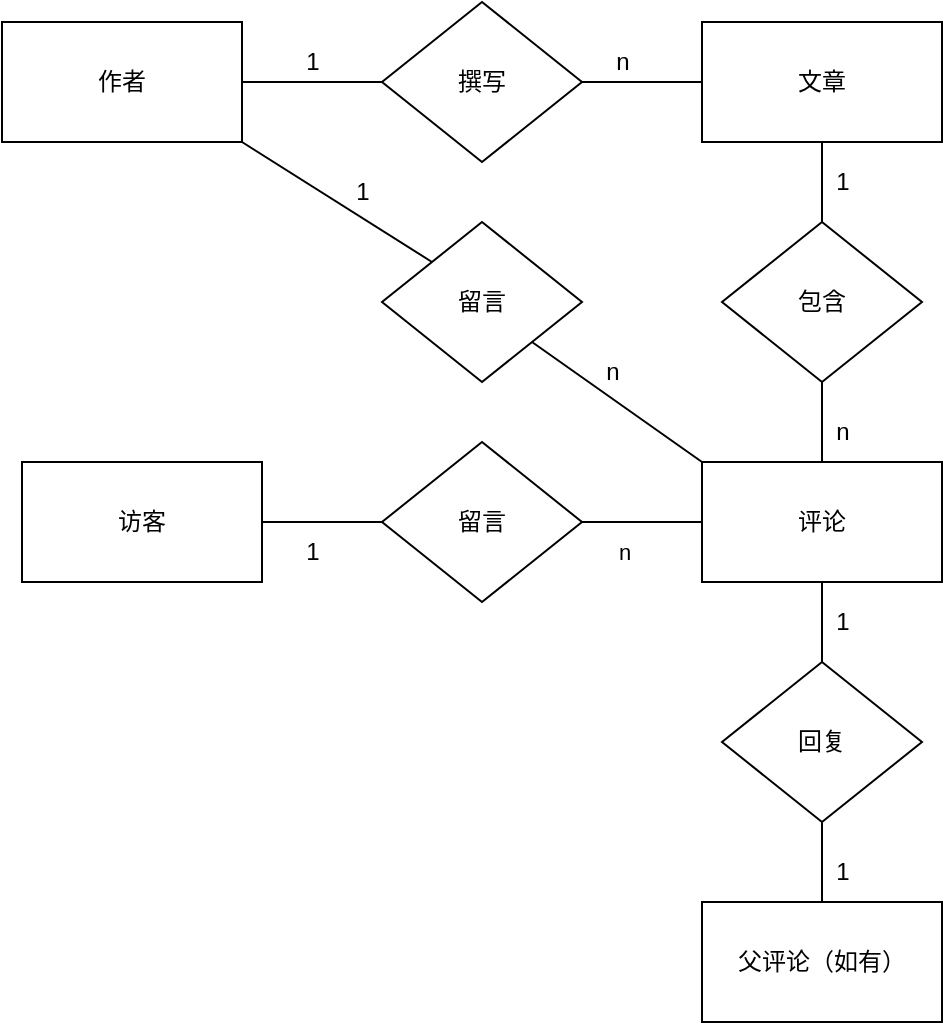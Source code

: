 <mxfile version="21.2.7" type="github">
  <diagram name="Page-1" id="waudUxIC8n3ZF0vEwRzf">
    <mxGraphModel dx="1154" dy="543" grid="1" gridSize="10" guides="1" tooltips="1" connect="1" arrows="1" fold="1" page="1" pageScale="1" pageWidth="850" pageHeight="1100" math="0" shadow="0">
      <root>
        <mxCell id="0" />
        <mxCell id="1" parent="0" />
        <mxCell id="HeFnj_fRg9SSFbyw7C5M-1" value="作者" style="rounded=0;whiteSpace=wrap;html=1;" parent="1" vertex="1">
          <mxGeometry x="170" y="140" width="120" height="60" as="geometry" />
        </mxCell>
        <mxCell id="HeFnj_fRg9SSFbyw7C5M-2" value="访客" style="rounded=0;whiteSpace=wrap;html=1;" parent="1" vertex="1">
          <mxGeometry x="180" y="360" width="120" height="60" as="geometry" />
        </mxCell>
        <mxCell id="HeFnj_fRg9SSFbyw7C5M-3" value="文章" style="rounded=0;whiteSpace=wrap;html=1;" parent="1" vertex="1">
          <mxGeometry x="520" y="140" width="120" height="60" as="geometry" />
        </mxCell>
        <mxCell id="HeFnj_fRg9SSFbyw7C5M-4" value="评论" style="rounded=0;whiteSpace=wrap;html=1;" parent="1" vertex="1">
          <mxGeometry x="520" y="360" width="120" height="60" as="geometry" />
        </mxCell>
        <mxCell id="HeFnj_fRg9SSFbyw7C5M-5" value="撰写" style="rhombus;whiteSpace=wrap;html=1;" parent="1" vertex="1">
          <mxGeometry x="360" y="130" width="100" height="80" as="geometry" />
        </mxCell>
        <mxCell id="HeFnj_fRg9SSFbyw7C5M-7" value="" style="endArrow=none;html=1;rounded=0;entryX=0;entryY=0.5;entryDx=0;entryDy=0;" parent="1" target="HeFnj_fRg9SSFbyw7C5M-5" edge="1">
          <mxGeometry width="50" height="50" relative="1" as="geometry">
            <mxPoint x="290" y="170" as="sourcePoint" />
            <mxPoint x="350" y="170" as="targetPoint" />
          </mxGeometry>
        </mxCell>
        <mxCell id="HeFnj_fRg9SSFbyw7C5M-8" value="" style="endArrow=none;html=1;rounded=0;" parent="1" edge="1">
          <mxGeometry width="50" height="50" relative="1" as="geometry">
            <mxPoint x="460" y="170" as="sourcePoint" />
            <mxPoint x="520" y="170" as="targetPoint" />
          </mxGeometry>
        </mxCell>
        <mxCell id="HeFnj_fRg9SSFbyw7C5M-9" value="1" style="text;html=1;align=center;verticalAlign=middle;resizable=0;points=[];autosize=1;strokeColor=none;fillColor=none;" parent="1" vertex="1">
          <mxGeometry x="310" y="145" width="30" height="30" as="geometry" />
        </mxCell>
        <mxCell id="HeFnj_fRg9SSFbyw7C5M-10" value="n" style="text;html=1;align=center;verticalAlign=middle;resizable=0;points=[];autosize=1;strokeColor=none;fillColor=none;" parent="1" vertex="1">
          <mxGeometry x="465" y="145" width="30" height="30" as="geometry" />
        </mxCell>
        <mxCell id="HeFnj_fRg9SSFbyw7C5M-12" value="包含" style="rhombus;whiteSpace=wrap;html=1;" parent="1" vertex="1">
          <mxGeometry x="530" y="240" width="100" height="80" as="geometry" />
        </mxCell>
        <mxCell id="HeFnj_fRg9SSFbyw7C5M-13" value="" style="endArrow=none;html=1;rounded=0;exitX=0.5;exitY=0;exitDx=0;exitDy=0;" parent="1" source="HeFnj_fRg9SSFbyw7C5M-12" edge="1">
          <mxGeometry width="50" height="50" relative="1" as="geometry">
            <mxPoint x="530" y="250" as="sourcePoint" />
            <mxPoint x="580" y="200" as="targetPoint" />
          </mxGeometry>
        </mxCell>
        <mxCell id="HeFnj_fRg9SSFbyw7C5M-14" value="" style="endArrow=none;html=1;rounded=0;exitX=0.5;exitY=0;exitDx=0;exitDy=0;entryX=0.5;entryY=1;entryDx=0;entryDy=0;" parent="1" source="HeFnj_fRg9SSFbyw7C5M-4" target="HeFnj_fRg9SSFbyw7C5M-12" edge="1">
          <mxGeometry width="50" height="50" relative="1" as="geometry">
            <mxPoint x="460" y="380" as="sourcePoint" />
            <mxPoint x="510" y="330" as="targetPoint" />
          </mxGeometry>
        </mxCell>
        <mxCell id="HeFnj_fRg9SSFbyw7C5M-15" value="1" style="text;html=1;align=center;verticalAlign=middle;resizable=0;points=[];autosize=1;strokeColor=none;fillColor=none;" parent="1" vertex="1">
          <mxGeometry x="575" y="205" width="30" height="30" as="geometry" />
        </mxCell>
        <mxCell id="HeFnj_fRg9SSFbyw7C5M-16" value="n" style="text;html=1;align=center;verticalAlign=middle;resizable=0;points=[];autosize=1;strokeColor=none;fillColor=none;" parent="1" vertex="1">
          <mxGeometry x="575" y="330" width="30" height="30" as="geometry" />
        </mxCell>
        <mxCell id="HeFnj_fRg9SSFbyw7C5M-17" value="留言" style="rhombus;whiteSpace=wrap;html=1;" parent="1" vertex="1">
          <mxGeometry x="360" y="240" width="100" height="80" as="geometry" />
        </mxCell>
        <mxCell id="HeFnj_fRg9SSFbyw7C5M-20" value="" style="endArrow=none;html=1;rounded=0;entryX=1;entryY=1;entryDx=0;entryDy=0;exitX=0;exitY=0;exitDx=0;exitDy=0;" parent="1" source="HeFnj_fRg9SSFbyw7C5M-4" target="HeFnj_fRg9SSFbyw7C5M-17" edge="1">
          <mxGeometry width="50" height="50" relative="1" as="geometry">
            <mxPoint x="420" y="400" as="sourcePoint" />
            <mxPoint x="470" y="350" as="targetPoint" />
          </mxGeometry>
        </mxCell>
        <mxCell id="HeFnj_fRg9SSFbyw7C5M-21" value="" style="endArrow=none;html=1;rounded=0;entryX=1;entryY=1;entryDx=0;entryDy=0;exitX=0;exitY=0;exitDx=0;exitDy=0;" parent="1" source="HeFnj_fRg9SSFbyw7C5M-17" target="HeFnj_fRg9SSFbyw7C5M-1" edge="1">
          <mxGeometry width="50" height="50" relative="1" as="geometry">
            <mxPoint x="280" y="270" as="sourcePoint" />
            <mxPoint x="330" y="220" as="targetPoint" />
          </mxGeometry>
        </mxCell>
        <mxCell id="HeFnj_fRg9SSFbyw7C5M-22" value="留言" style="rhombus;whiteSpace=wrap;html=1;" parent="1" vertex="1">
          <mxGeometry x="360" y="350" width="100" height="80" as="geometry" />
        </mxCell>
        <mxCell id="HeFnj_fRg9SSFbyw7C5M-24" value="" style="endArrow=none;html=1;rounded=0;entryX=0;entryY=0.5;entryDx=0;entryDy=0;" parent="1" target="HeFnj_fRg9SSFbyw7C5M-22" edge="1">
          <mxGeometry width="50" height="50" relative="1" as="geometry">
            <mxPoint x="300" y="390" as="sourcePoint" />
            <mxPoint x="340" y="340" as="targetPoint" />
          </mxGeometry>
        </mxCell>
        <mxCell id="HeFnj_fRg9SSFbyw7C5M-25" value="" style="endArrow=none;html=1;rounded=0;" parent="1" edge="1">
          <mxGeometry width="50" height="50" relative="1" as="geometry">
            <mxPoint x="460" y="390" as="sourcePoint" />
            <mxPoint x="520" y="390" as="targetPoint" />
          </mxGeometry>
        </mxCell>
        <mxCell id="HeFnj_fRg9SSFbyw7C5M-31" value="n" style="edgeLabel;html=1;align=center;verticalAlign=middle;resizable=0;points=[];" parent="HeFnj_fRg9SSFbyw7C5M-25" vertex="1" connectable="0">
          <mxGeometry x="-0.514" y="-8" relative="1" as="geometry">
            <mxPoint x="6" y="7" as="offset" />
          </mxGeometry>
        </mxCell>
        <mxCell id="HeFnj_fRg9SSFbyw7C5M-26" value="1" style="text;html=1;align=center;verticalAlign=middle;resizable=0;points=[];autosize=1;strokeColor=none;fillColor=none;" parent="1" vertex="1">
          <mxGeometry x="335" y="210" width="30" height="30" as="geometry" />
        </mxCell>
        <mxCell id="HeFnj_fRg9SSFbyw7C5M-27" value="n" style="text;html=1;align=center;verticalAlign=middle;resizable=0;points=[];autosize=1;strokeColor=none;fillColor=none;" parent="1" vertex="1">
          <mxGeometry x="460" y="300" width="30" height="30" as="geometry" />
        </mxCell>
        <mxCell id="HeFnj_fRg9SSFbyw7C5M-30" value="1" style="text;html=1;align=center;verticalAlign=middle;resizable=0;points=[];autosize=1;strokeColor=none;fillColor=none;" parent="1" vertex="1">
          <mxGeometry x="310" y="390" width="30" height="30" as="geometry" />
        </mxCell>
        <mxCell id="HeFnj_fRg9SSFbyw7C5M-32" value="父评论（如有）" style="rounded=0;whiteSpace=wrap;html=1;" parent="1" vertex="1">
          <mxGeometry x="520" y="580" width="120" height="60" as="geometry" />
        </mxCell>
        <mxCell id="HeFnj_fRg9SSFbyw7C5M-33" value="回复" style="rhombus;whiteSpace=wrap;html=1;" parent="1" vertex="1">
          <mxGeometry x="530" y="460" width="100" height="80" as="geometry" />
        </mxCell>
        <mxCell id="HeFnj_fRg9SSFbyw7C5M-36" value="" style="endArrow=none;html=1;rounded=0;exitX=0.5;exitY=0;exitDx=0;exitDy=0;" parent="1" source="HeFnj_fRg9SSFbyw7C5M-33" edge="1">
          <mxGeometry width="50" height="50" relative="1" as="geometry">
            <mxPoint x="530" y="470" as="sourcePoint" />
            <mxPoint x="580" y="420" as="targetPoint" />
          </mxGeometry>
        </mxCell>
        <mxCell id="HeFnj_fRg9SSFbyw7C5M-38" value="" style="endArrow=none;html=1;rounded=0;exitX=0.5;exitY=0;exitDx=0;exitDy=0;entryX=0.5;entryY=1;entryDx=0;entryDy=0;" parent="1" source="HeFnj_fRg9SSFbyw7C5M-32" edge="1" target="HeFnj_fRg9SSFbyw7C5M-33">
          <mxGeometry width="50" height="50" relative="1" as="geometry">
            <mxPoint x="530" y="600" as="sourcePoint" />
            <mxPoint x="580" y="550" as="targetPoint" />
          </mxGeometry>
        </mxCell>
        <mxCell id="HeFnj_fRg9SSFbyw7C5M-39" value="1" style="text;html=1;align=center;verticalAlign=middle;resizable=0;points=[];autosize=1;strokeColor=none;fillColor=none;" parent="1" vertex="1">
          <mxGeometry x="575" y="425" width="30" height="30" as="geometry" />
        </mxCell>
        <mxCell id="HeFnj_fRg9SSFbyw7C5M-40" value="1" style="text;html=1;align=center;verticalAlign=middle;resizable=0;points=[];autosize=1;strokeColor=none;fillColor=none;" parent="1" vertex="1">
          <mxGeometry x="575" y="550" width="30" height="30" as="geometry" />
        </mxCell>
      </root>
    </mxGraphModel>
  </diagram>
</mxfile>
